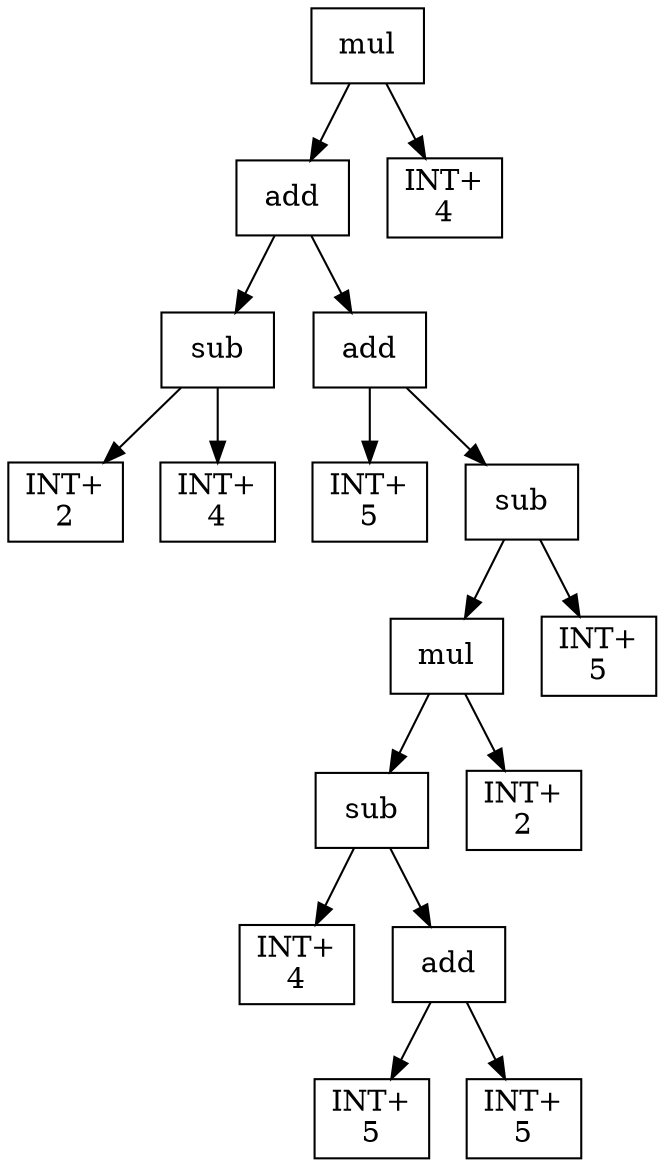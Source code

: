 digraph expr {
  node [shape=box];
  n1 [label="mul"];
  n2 [label="add"];
  n3 [label="sub"];
  n4 [label="INT+\n2"];
  n5 [label="INT+\n4"];
  n3 -> n4;
  n3 -> n5;
  n6 [label="add"];
  n7 [label="INT+\n5"];
  n8 [label="sub"];
  n9 [label="mul"];
  n10 [label="sub"];
  n11 [label="INT+\n4"];
  n12 [label="add"];
  n13 [label="INT+\n5"];
  n14 [label="INT+\n5"];
  n12 -> n13;
  n12 -> n14;
  n10 -> n11;
  n10 -> n12;
  n15 [label="INT+\n2"];
  n9 -> n10;
  n9 -> n15;
  n16 [label="INT+\n5"];
  n8 -> n9;
  n8 -> n16;
  n6 -> n7;
  n6 -> n8;
  n2 -> n3;
  n2 -> n6;
  n17 [label="INT+\n4"];
  n1 -> n2;
  n1 -> n17;
}